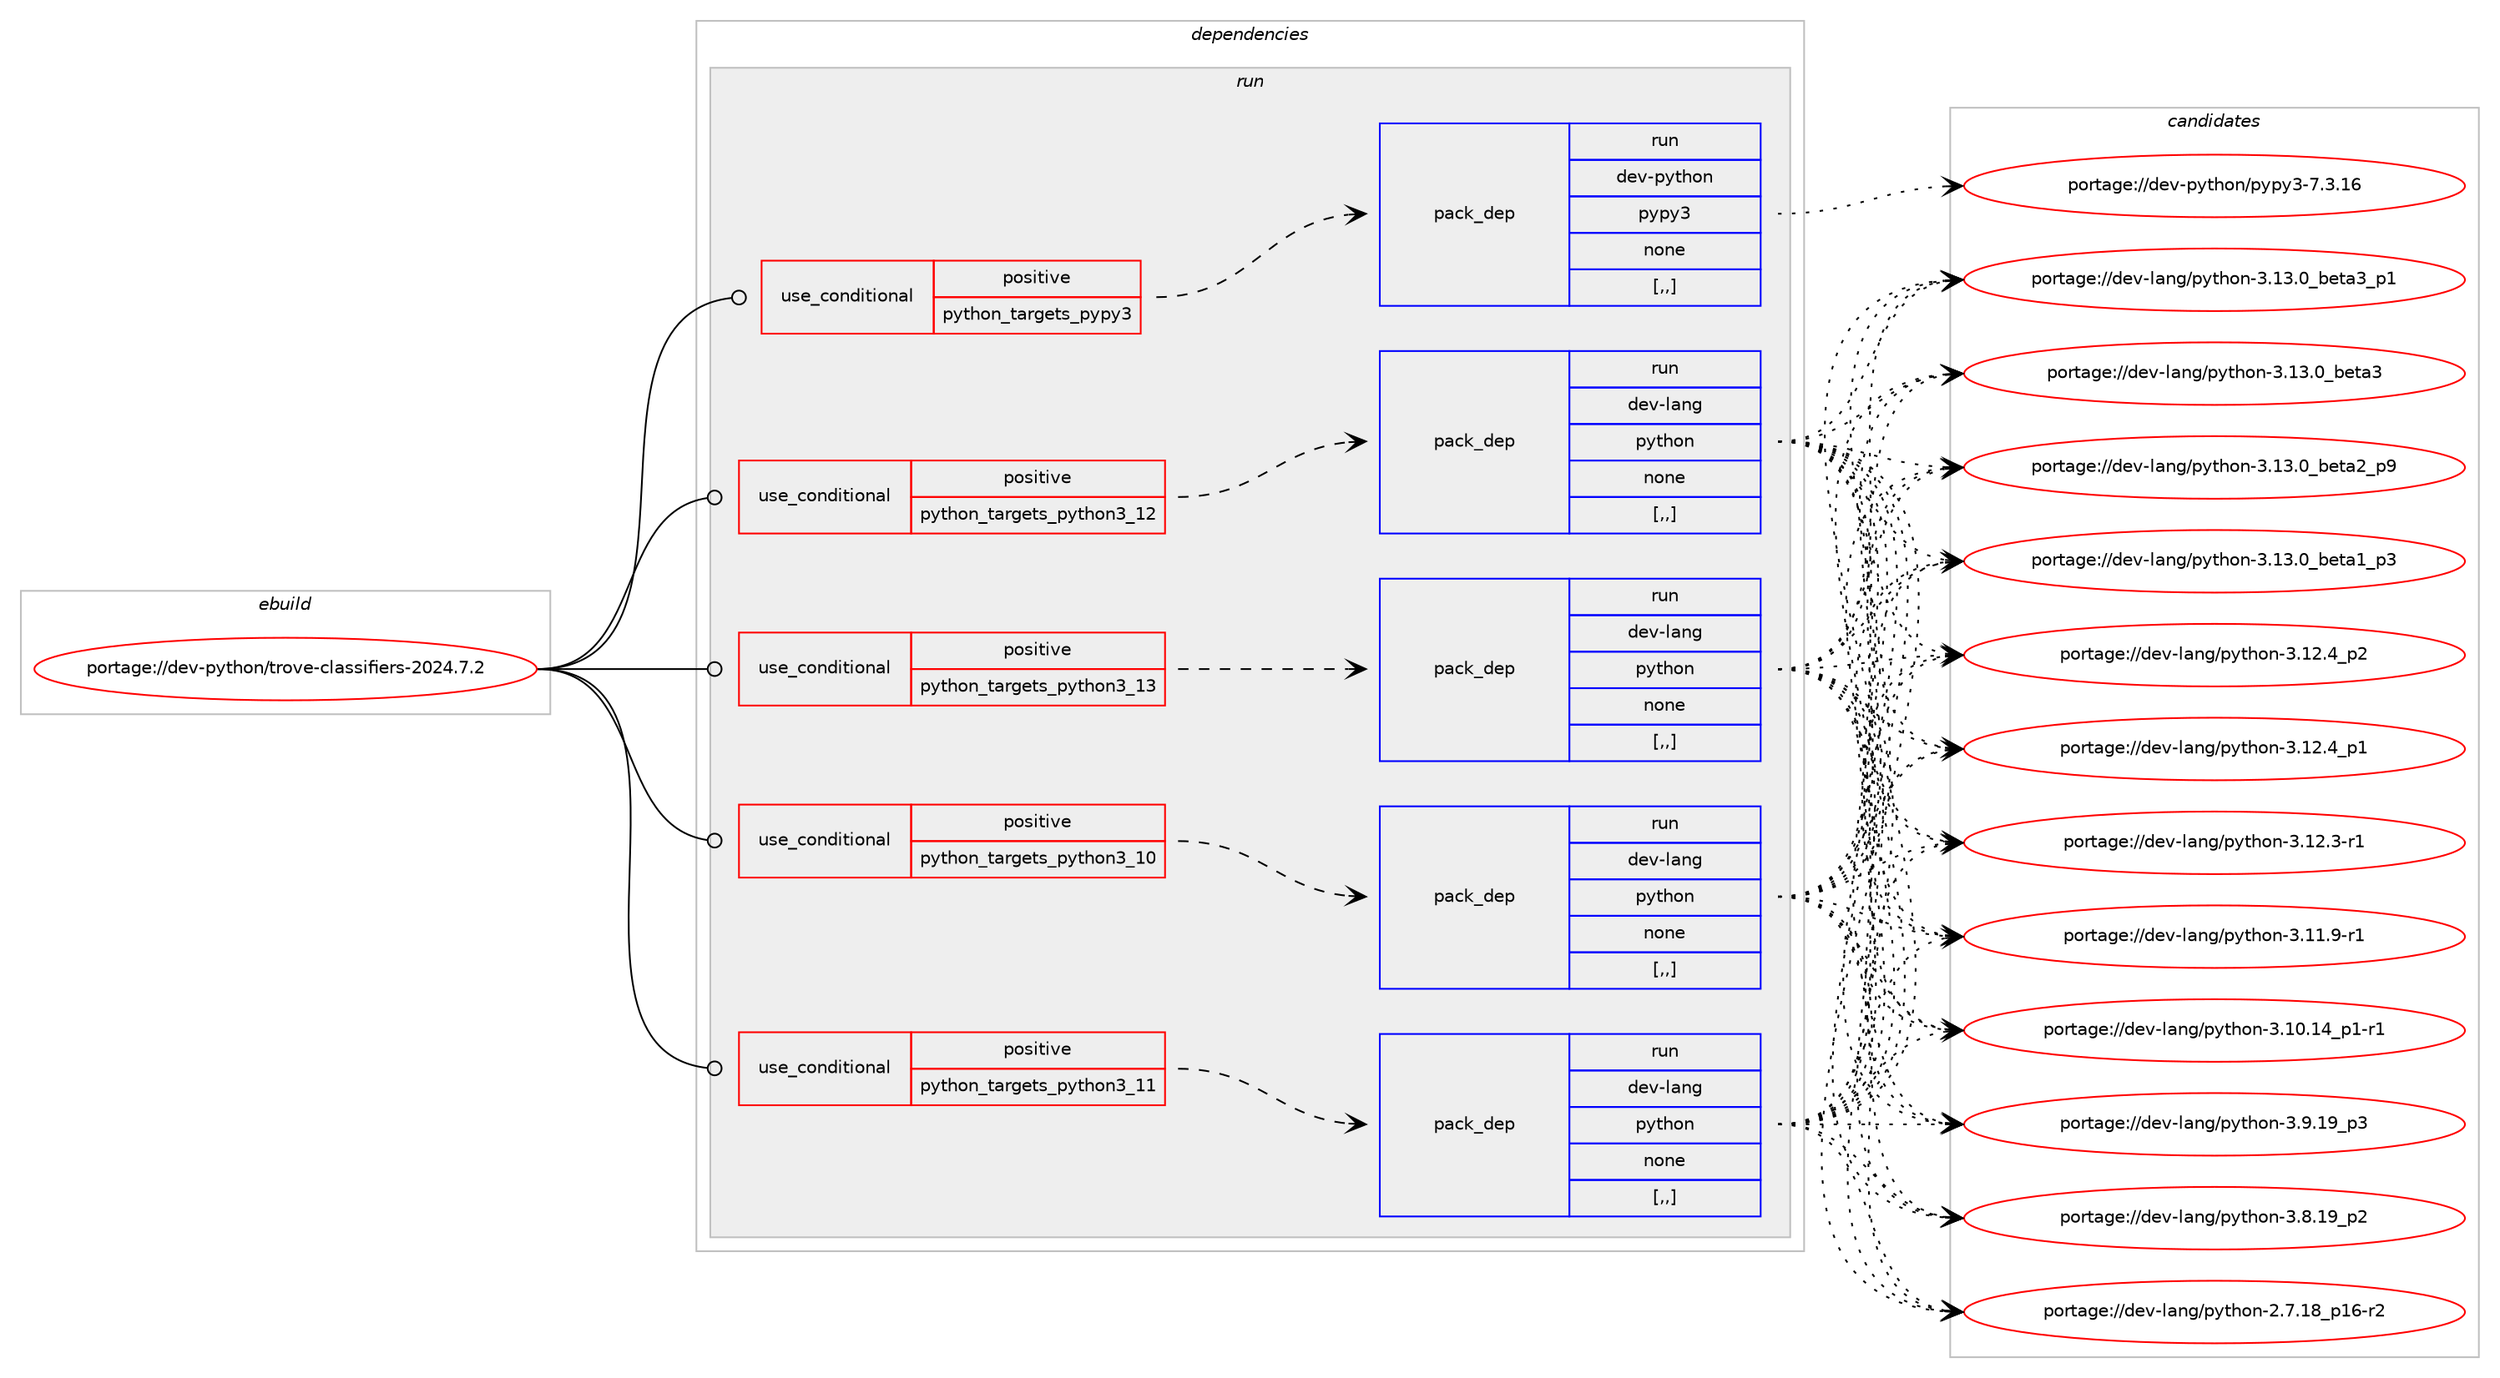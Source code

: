digraph prolog {

# *************
# Graph options
# *************

newrank=true;
concentrate=true;
compound=true;
graph [rankdir=LR,fontname=Helvetica,fontsize=10,ranksep=1.5];#, ranksep=2.5, nodesep=0.2];
edge  [arrowhead=vee];
node  [fontname=Helvetica,fontsize=10];

# **********
# The ebuild
# **********

subgraph cluster_leftcol {
color=gray;
rank=same;
label=<<i>ebuild</i>>;
id [label="portage://dev-python/trove-classifiers-2024.7.2", color=red, width=4, href="../dev-python/trove-classifiers-2024.7.2.svg"];
}

# ****************
# The dependencies
# ****************

subgraph cluster_midcol {
color=gray;
label=<<i>dependencies</i>>;
subgraph cluster_compile {
fillcolor="#eeeeee";
style=filled;
label=<<i>compile</i>>;
}
subgraph cluster_compileandrun {
fillcolor="#eeeeee";
style=filled;
label=<<i>compile and run</i>>;
}
subgraph cluster_run {
fillcolor="#eeeeee";
style=filled;
label=<<i>run</i>>;
subgraph cond40268 {
dependency165062 [label=<<TABLE BORDER="0" CELLBORDER="1" CELLSPACING="0" CELLPADDING="4"><TR><TD ROWSPAN="3" CELLPADDING="10">use_conditional</TD></TR><TR><TD>positive</TD></TR><TR><TD>python_targets_pypy3</TD></TR></TABLE>>, shape=none, color=red];
subgraph pack123533 {
dependency165063 [label=<<TABLE BORDER="0" CELLBORDER="1" CELLSPACING="0" CELLPADDING="4" WIDTH="220"><TR><TD ROWSPAN="6" CELLPADDING="30">pack_dep</TD></TR><TR><TD WIDTH="110">run</TD></TR><TR><TD>dev-python</TD></TR><TR><TD>pypy3</TD></TR><TR><TD>none</TD></TR><TR><TD>[,,]</TD></TR></TABLE>>, shape=none, color=blue];
}
dependency165062:e -> dependency165063:w [weight=20,style="dashed",arrowhead="vee"];
}
id:e -> dependency165062:w [weight=20,style="solid",arrowhead="odot"];
subgraph cond40269 {
dependency165064 [label=<<TABLE BORDER="0" CELLBORDER="1" CELLSPACING="0" CELLPADDING="4"><TR><TD ROWSPAN="3" CELLPADDING="10">use_conditional</TD></TR><TR><TD>positive</TD></TR><TR><TD>python_targets_python3_10</TD></TR></TABLE>>, shape=none, color=red];
subgraph pack123534 {
dependency165065 [label=<<TABLE BORDER="0" CELLBORDER="1" CELLSPACING="0" CELLPADDING="4" WIDTH="220"><TR><TD ROWSPAN="6" CELLPADDING="30">pack_dep</TD></TR><TR><TD WIDTH="110">run</TD></TR><TR><TD>dev-lang</TD></TR><TR><TD>python</TD></TR><TR><TD>none</TD></TR><TR><TD>[,,]</TD></TR></TABLE>>, shape=none, color=blue];
}
dependency165064:e -> dependency165065:w [weight=20,style="dashed",arrowhead="vee"];
}
id:e -> dependency165064:w [weight=20,style="solid",arrowhead="odot"];
subgraph cond40270 {
dependency165066 [label=<<TABLE BORDER="0" CELLBORDER="1" CELLSPACING="0" CELLPADDING="4"><TR><TD ROWSPAN="3" CELLPADDING="10">use_conditional</TD></TR><TR><TD>positive</TD></TR><TR><TD>python_targets_python3_11</TD></TR></TABLE>>, shape=none, color=red];
subgraph pack123535 {
dependency165067 [label=<<TABLE BORDER="0" CELLBORDER="1" CELLSPACING="0" CELLPADDING="4" WIDTH="220"><TR><TD ROWSPAN="6" CELLPADDING="30">pack_dep</TD></TR><TR><TD WIDTH="110">run</TD></TR><TR><TD>dev-lang</TD></TR><TR><TD>python</TD></TR><TR><TD>none</TD></TR><TR><TD>[,,]</TD></TR></TABLE>>, shape=none, color=blue];
}
dependency165066:e -> dependency165067:w [weight=20,style="dashed",arrowhead="vee"];
}
id:e -> dependency165066:w [weight=20,style="solid",arrowhead="odot"];
subgraph cond40271 {
dependency165068 [label=<<TABLE BORDER="0" CELLBORDER="1" CELLSPACING="0" CELLPADDING="4"><TR><TD ROWSPAN="3" CELLPADDING="10">use_conditional</TD></TR><TR><TD>positive</TD></TR><TR><TD>python_targets_python3_12</TD></TR></TABLE>>, shape=none, color=red];
subgraph pack123536 {
dependency165069 [label=<<TABLE BORDER="0" CELLBORDER="1" CELLSPACING="0" CELLPADDING="4" WIDTH="220"><TR><TD ROWSPAN="6" CELLPADDING="30">pack_dep</TD></TR><TR><TD WIDTH="110">run</TD></TR><TR><TD>dev-lang</TD></TR><TR><TD>python</TD></TR><TR><TD>none</TD></TR><TR><TD>[,,]</TD></TR></TABLE>>, shape=none, color=blue];
}
dependency165068:e -> dependency165069:w [weight=20,style="dashed",arrowhead="vee"];
}
id:e -> dependency165068:w [weight=20,style="solid",arrowhead="odot"];
subgraph cond40272 {
dependency165070 [label=<<TABLE BORDER="0" CELLBORDER="1" CELLSPACING="0" CELLPADDING="4"><TR><TD ROWSPAN="3" CELLPADDING="10">use_conditional</TD></TR><TR><TD>positive</TD></TR><TR><TD>python_targets_python3_13</TD></TR></TABLE>>, shape=none, color=red];
subgraph pack123537 {
dependency165071 [label=<<TABLE BORDER="0" CELLBORDER="1" CELLSPACING="0" CELLPADDING="4" WIDTH="220"><TR><TD ROWSPAN="6" CELLPADDING="30">pack_dep</TD></TR><TR><TD WIDTH="110">run</TD></TR><TR><TD>dev-lang</TD></TR><TR><TD>python</TD></TR><TR><TD>none</TD></TR><TR><TD>[,,]</TD></TR></TABLE>>, shape=none, color=blue];
}
dependency165070:e -> dependency165071:w [weight=20,style="dashed",arrowhead="vee"];
}
id:e -> dependency165070:w [weight=20,style="solid",arrowhead="odot"];
}
}

# **************
# The candidates
# **************

subgraph cluster_choices {
rank=same;
color=gray;
label=<<i>candidates</i>>;

subgraph choice123533 {
color=black;
nodesep=1;
choice10010111845112121116104111110471121211121215145554651464954 [label="portage://dev-python/pypy3-7.3.16", color=red, width=4,href="../dev-python/pypy3-7.3.16.svg"];
dependency165063:e -> choice10010111845112121116104111110471121211121215145554651464954:w [style=dotted,weight="100"];
}
subgraph choice123534 {
color=black;
nodesep=1;
choice10010111845108971101034711212111610411111045514649514648959810111697519511249 [label="portage://dev-lang/python-3.13.0_beta3_p1", color=red, width=4,href="../dev-lang/python-3.13.0_beta3_p1.svg"];
choice1001011184510897110103471121211161041111104551464951464895981011169751 [label="portage://dev-lang/python-3.13.0_beta3", color=red, width=4,href="../dev-lang/python-3.13.0_beta3.svg"];
choice10010111845108971101034711212111610411111045514649514648959810111697509511257 [label="portage://dev-lang/python-3.13.0_beta2_p9", color=red, width=4,href="../dev-lang/python-3.13.0_beta2_p9.svg"];
choice10010111845108971101034711212111610411111045514649514648959810111697499511251 [label="portage://dev-lang/python-3.13.0_beta1_p3", color=red, width=4,href="../dev-lang/python-3.13.0_beta1_p3.svg"];
choice100101118451089711010347112121116104111110455146495046529511250 [label="portage://dev-lang/python-3.12.4_p2", color=red, width=4,href="../dev-lang/python-3.12.4_p2.svg"];
choice100101118451089711010347112121116104111110455146495046529511249 [label="portage://dev-lang/python-3.12.4_p1", color=red, width=4,href="../dev-lang/python-3.12.4_p1.svg"];
choice100101118451089711010347112121116104111110455146495046514511449 [label="portage://dev-lang/python-3.12.3-r1", color=red, width=4,href="../dev-lang/python-3.12.3-r1.svg"];
choice100101118451089711010347112121116104111110455146494946574511449 [label="portage://dev-lang/python-3.11.9-r1", color=red, width=4,href="../dev-lang/python-3.11.9-r1.svg"];
choice100101118451089711010347112121116104111110455146494846495295112494511449 [label="portage://dev-lang/python-3.10.14_p1-r1", color=red, width=4,href="../dev-lang/python-3.10.14_p1-r1.svg"];
choice100101118451089711010347112121116104111110455146574649579511251 [label="portage://dev-lang/python-3.9.19_p3", color=red, width=4,href="../dev-lang/python-3.9.19_p3.svg"];
choice100101118451089711010347112121116104111110455146564649579511250 [label="portage://dev-lang/python-3.8.19_p2", color=red, width=4,href="../dev-lang/python-3.8.19_p2.svg"];
choice100101118451089711010347112121116104111110455046554649569511249544511450 [label="portage://dev-lang/python-2.7.18_p16-r2", color=red, width=4,href="../dev-lang/python-2.7.18_p16-r2.svg"];
dependency165065:e -> choice10010111845108971101034711212111610411111045514649514648959810111697519511249:w [style=dotted,weight="100"];
dependency165065:e -> choice1001011184510897110103471121211161041111104551464951464895981011169751:w [style=dotted,weight="100"];
dependency165065:e -> choice10010111845108971101034711212111610411111045514649514648959810111697509511257:w [style=dotted,weight="100"];
dependency165065:e -> choice10010111845108971101034711212111610411111045514649514648959810111697499511251:w [style=dotted,weight="100"];
dependency165065:e -> choice100101118451089711010347112121116104111110455146495046529511250:w [style=dotted,weight="100"];
dependency165065:e -> choice100101118451089711010347112121116104111110455146495046529511249:w [style=dotted,weight="100"];
dependency165065:e -> choice100101118451089711010347112121116104111110455146495046514511449:w [style=dotted,weight="100"];
dependency165065:e -> choice100101118451089711010347112121116104111110455146494946574511449:w [style=dotted,weight="100"];
dependency165065:e -> choice100101118451089711010347112121116104111110455146494846495295112494511449:w [style=dotted,weight="100"];
dependency165065:e -> choice100101118451089711010347112121116104111110455146574649579511251:w [style=dotted,weight="100"];
dependency165065:e -> choice100101118451089711010347112121116104111110455146564649579511250:w [style=dotted,weight="100"];
dependency165065:e -> choice100101118451089711010347112121116104111110455046554649569511249544511450:w [style=dotted,weight="100"];
}
subgraph choice123535 {
color=black;
nodesep=1;
choice10010111845108971101034711212111610411111045514649514648959810111697519511249 [label="portage://dev-lang/python-3.13.0_beta3_p1", color=red, width=4,href="../dev-lang/python-3.13.0_beta3_p1.svg"];
choice1001011184510897110103471121211161041111104551464951464895981011169751 [label="portage://dev-lang/python-3.13.0_beta3", color=red, width=4,href="../dev-lang/python-3.13.0_beta3.svg"];
choice10010111845108971101034711212111610411111045514649514648959810111697509511257 [label="portage://dev-lang/python-3.13.0_beta2_p9", color=red, width=4,href="../dev-lang/python-3.13.0_beta2_p9.svg"];
choice10010111845108971101034711212111610411111045514649514648959810111697499511251 [label="portage://dev-lang/python-3.13.0_beta1_p3", color=red, width=4,href="../dev-lang/python-3.13.0_beta1_p3.svg"];
choice100101118451089711010347112121116104111110455146495046529511250 [label="portage://dev-lang/python-3.12.4_p2", color=red, width=4,href="../dev-lang/python-3.12.4_p2.svg"];
choice100101118451089711010347112121116104111110455146495046529511249 [label="portage://dev-lang/python-3.12.4_p1", color=red, width=4,href="../dev-lang/python-3.12.4_p1.svg"];
choice100101118451089711010347112121116104111110455146495046514511449 [label="portage://dev-lang/python-3.12.3-r1", color=red, width=4,href="../dev-lang/python-3.12.3-r1.svg"];
choice100101118451089711010347112121116104111110455146494946574511449 [label="portage://dev-lang/python-3.11.9-r1", color=red, width=4,href="../dev-lang/python-3.11.9-r1.svg"];
choice100101118451089711010347112121116104111110455146494846495295112494511449 [label="portage://dev-lang/python-3.10.14_p1-r1", color=red, width=4,href="../dev-lang/python-3.10.14_p1-r1.svg"];
choice100101118451089711010347112121116104111110455146574649579511251 [label="portage://dev-lang/python-3.9.19_p3", color=red, width=4,href="../dev-lang/python-3.9.19_p3.svg"];
choice100101118451089711010347112121116104111110455146564649579511250 [label="portage://dev-lang/python-3.8.19_p2", color=red, width=4,href="../dev-lang/python-3.8.19_p2.svg"];
choice100101118451089711010347112121116104111110455046554649569511249544511450 [label="portage://dev-lang/python-2.7.18_p16-r2", color=red, width=4,href="../dev-lang/python-2.7.18_p16-r2.svg"];
dependency165067:e -> choice10010111845108971101034711212111610411111045514649514648959810111697519511249:w [style=dotted,weight="100"];
dependency165067:e -> choice1001011184510897110103471121211161041111104551464951464895981011169751:w [style=dotted,weight="100"];
dependency165067:e -> choice10010111845108971101034711212111610411111045514649514648959810111697509511257:w [style=dotted,weight="100"];
dependency165067:e -> choice10010111845108971101034711212111610411111045514649514648959810111697499511251:w [style=dotted,weight="100"];
dependency165067:e -> choice100101118451089711010347112121116104111110455146495046529511250:w [style=dotted,weight="100"];
dependency165067:e -> choice100101118451089711010347112121116104111110455146495046529511249:w [style=dotted,weight="100"];
dependency165067:e -> choice100101118451089711010347112121116104111110455146495046514511449:w [style=dotted,weight="100"];
dependency165067:e -> choice100101118451089711010347112121116104111110455146494946574511449:w [style=dotted,weight="100"];
dependency165067:e -> choice100101118451089711010347112121116104111110455146494846495295112494511449:w [style=dotted,weight="100"];
dependency165067:e -> choice100101118451089711010347112121116104111110455146574649579511251:w [style=dotted,weight="100"];
dependency165067:e -> choice100101118451089711010347112121116104111110455146564649579511250:w [style=dotted,weight="100"];
dependency165067:e -> choice100101118451089711010347112121116104111110455046554649569511249544511450:w [style=dotted,weight="100"];
}
subgraph choice123536 {
color=black;
nodesep=1;
choice10010111845108971101034711212111610411111045514649514648959810111697519511249 [label="portage://dev-lang/python-3.13.0_beta3_p1", color=red, width=4,href="../dev-lang/python-3.13.0_beta3_p1.svg"];
choice1001011184510897110103471121211161041111104551464951464895981011169751 [label="portage://dev-lang/python-3.13.0_beta3", color=red, width=4,href="../dev-lang/python-3.13.0_beta3.svg"];
choice10010111845108971101034711212111610411111045514649514648959810111697509511257 [label="portage://dev-lang/python-3.13.0_beta2_p9", color=red, width=4,href="../dev-lang/python-3.13.0_beta2_p9.svg"];
choice10010111845108971101034711212111610411111045514649514648959810111697499511251 [label="portage://dev-lang/python-3.13.0_beta1_p3", color=red, width=4,href="../dev-lang/python-3.13.0_beta1_p3.svg"];
choice100101118451089711010347112121116104111110455146495046529511250 [label="portage://dev-lang/python-3.12.4_p2", color=red, width=4,href="../dev-lang/python-3.12.4_p2.svg"];
choice100101118451089711010347112121116104111110455146495046529511249 [label="portage://dev-lang/python-3.12.4_p1", color=red, width=4,href="../dev-lang/python-3.12.4_p1.svg"];
choice100101118451089711010347112121116104111110455146495046514511449 [label="portage://dev-lang/python-3.12.3-r1", color=red, width=4,href="../dev-lang/python-3.12.3-r1.svg"];
choice100101118451089711010347112121116104111110455146494946574511449 [label="portage://dev-lang/python-3.11.9-r1", color=red, width=4,href="../dev-lang/python-3.11.9-r1.svg"];
choice100101118451089711010347112121116104111110455146494846495295112494511449 [label="portage://dev-lang/python-3.10.14_p1-r1", color=red, width=4,href="../dev-lang/python-3.10.14_p1-r1.svg"];
choice100101118451089711010347112121116104111110455146574649579511251 [label="portage://dev-lang/python-3.9.19_p3", color=red, width=4,href="../dev-lang/python-3.9.19_p3.svg"];
choice100101118451089711010347112121116104111110455146564649579511250 [label="portage://dev-lang/python-3.8.19_p2", color=red, width=4,href="../dev-lang/python-3.8.19_p2.svg"];
choice100101118451089711010347112121116104111110455046554649569511249544511450 [label="portage://dev-lang/python-2.7.18_p16-r2", color=red, width=4,href="../dev-lang/python-2.7.18_p16-r2.svg"];
dependency165069:e -> choice10010111845108971101034711212111610411111045514649514648959810111697519511249:w [style=dotted,weight="100"];
dependency165069:e -> choice1001011184510897110103471121211161041111104551464951464895981011169751:w [style=dotted,weight="100"];
dependency165069:e -> choice10010111845108971101034711212111610411111045514649514648959810111697509511257:w [style=dotted,weight="100"];
dependency165069:e -> choice10010111845108971101034711212111610411111045514649514648959810111697499511251:w [style=dotted,weight="100"];
dependency165069:e -> choice100101118451089711010347112121116104111110455146495046529511250:w [style=dotted,weight="100"];
dependency165069:e -> choice100101118451089711010347112121116104111110455146495046529511249:w [style=dotted,weight="100"];
dependency165069:e -> choice100101118451089711010347112121116104111110455146495046514511449:w [style=dotted,weight="100"];
dependency165069:e -> choice100101118451089711010347112121116104111110455146494946574511449:w [style=dotted,weight="100"];
dependency165069:e -> choice100101118451089711010347112121116104111110455146494846495295112494511449:w [style=dotted,weight="100"];
dependency165069:e -> choice100101118451089711010347112121116104111110455146574649579511251:w [style=dotted,weight="100"];
dependency165069:e -> choice100101118451089711010347112121116104111110455146564649579511250:w [style=dotted,weight="100"];
dependency165069:e -> choice100101118451089711010347112121116104111110455046554649569511249544511450:w [style=dotted,weight="100"];
}
subgraph choice123537 {
color=black;
nodesep=1;
choice10010111845108971101034711212111610411111045514649514648959810111697519511249 [label="portage://dev-lang/python-3.13.0_beta3_p1", color=red, width=4,href="../dev-lang/python-3.13.0_beta3_p1.svg"];
choice1001011184510897110103471121211161041111104551464951464895981011169751 [label="portage://dev-lang/python-3.13.0_beta3", color=red, width=4,href="../dev-lang/python-3.13.0_beta3.svg"];
choice10010111845108971101034711212111610411111045514649514648959810111697509511257 [label="portage://dev-lang/python-3.13.0_beta2_p9", color=red, width=4,href="../dev-lang/python-3.13.0_beta2_p9.svg"];
choice10010111845108971101034711212111610411111045514649514648959810111697499511251 [label="portage://dev-lang/python-3.13.0_beta1_p3", color=red, width=4,href="../dev-lang/python-3.13.0_beta1_p3.svg"];
choice100101118451089711010347112121116104111110455146495046529511250 [label="portage://dev-lang/python-3.12.4_p2", color=red, width=4,href="../dev-lang/python-3.12.4_p2.svg"];
choice100101118451089711010347112121116104111110455146495046529511249 [label="portage://dev-lang/python-3.12.4_p1", color=red, width=4,href="../dev-lang/python-3.12.4_p1.svg"];
choice100101118451089711010347112121116104111110455146495046514511449 [label="portage://dev-lang/python-3.12.3-r1", color=red, width=4,href="../dev-lang/python-3.12.3-r1.svg"];
choice100101118451089711010347112121116104111110455146494946574511449 [label="portage://dev-lang/python-3.11.9-r1", color=red, width=4,href="../dev-lang/python-3.11.9-r1.svg"];
choice100101118451089711010347112121116104111110455146494846495295112494511449 [label="portage://dev-lang/python-3.10.14_p1-r1", color=red, width=4,href="../dev-lang/python-3.10.14_p1-r1.svg"];
choice100101118451089711010347112121116104111110455146574649579511251 [label="portage://dev-lang/python-3.9.19_p3", color=red, width=4,href="../dev-lang/python-3.9.19_p3.svg"];
choice100101118451089711010347112121116104111110455146564649579511250 [label="portage://dev-lang/python-3.8.19_p2", color=red, width=4,href="../dev-lang/python-3.8.19_p2.svg"];
choice100101118451089711010347112121116104111110455046554649569511249544511450 [label="portage://dev-lang/python-2.7.18_p16-r2", color=red, width=4,href="../dev-lang/python-2.7.18_p16-r2.svg"];
dependency165071:e -> choice10010111845108971101034711212111610411111045514649514648959810111697519511249:w [style=dotted,weight="100"];
dependency165071:e -> choice1001011184510897110103471121211161041111104551464951464895981011169751:w [style=dotted,weight="100"];
dependency165071:e -> choice10010111845108971101034711212111610411111045514649514648959810111697509511257:w [style=dotted,weight="100"];
dependency165071:e -> choice10010111845108971101034711212111610411111045514649514648959810111697499511251:w [style=dotted,weight="100"];
dependency165071:e -> choice100101118451089711010347112121116104111110455146495046529511250:w [style=dotted,weight="100"];
dependency165071:e -> choice100101118451089711010347112121116104111110455146495046529511249:w [style=dotted,weight="100"];
dependency165071:e -> choice100101118451089711010347112121116104111110455146495046514511449:w [style=dotted,weight="100"];
dependency165071:e -> choice100101118451089711010347112121116104111110455146494946574511449:w [style=dotted,weight="100"];
dependency165071:e -> choice100101118451089711010347112121116104111110455146494846495295112494511449:w [style=dotted,weight="100"];
dependency165071:e -> choice100101118451089711010347112121116104111110455146574649579511251:w [style=dotted,weight="100"];
dependency165071:e -> choice100101118451089711010347112121116104111110455146564649579511250:w [style=dotted,weight="100"];
dependency165071:e -> choice100101118451089711010347112121116104111110455046554649569511249544511450:w [style=dotted,weight="100"];
}
}

}
